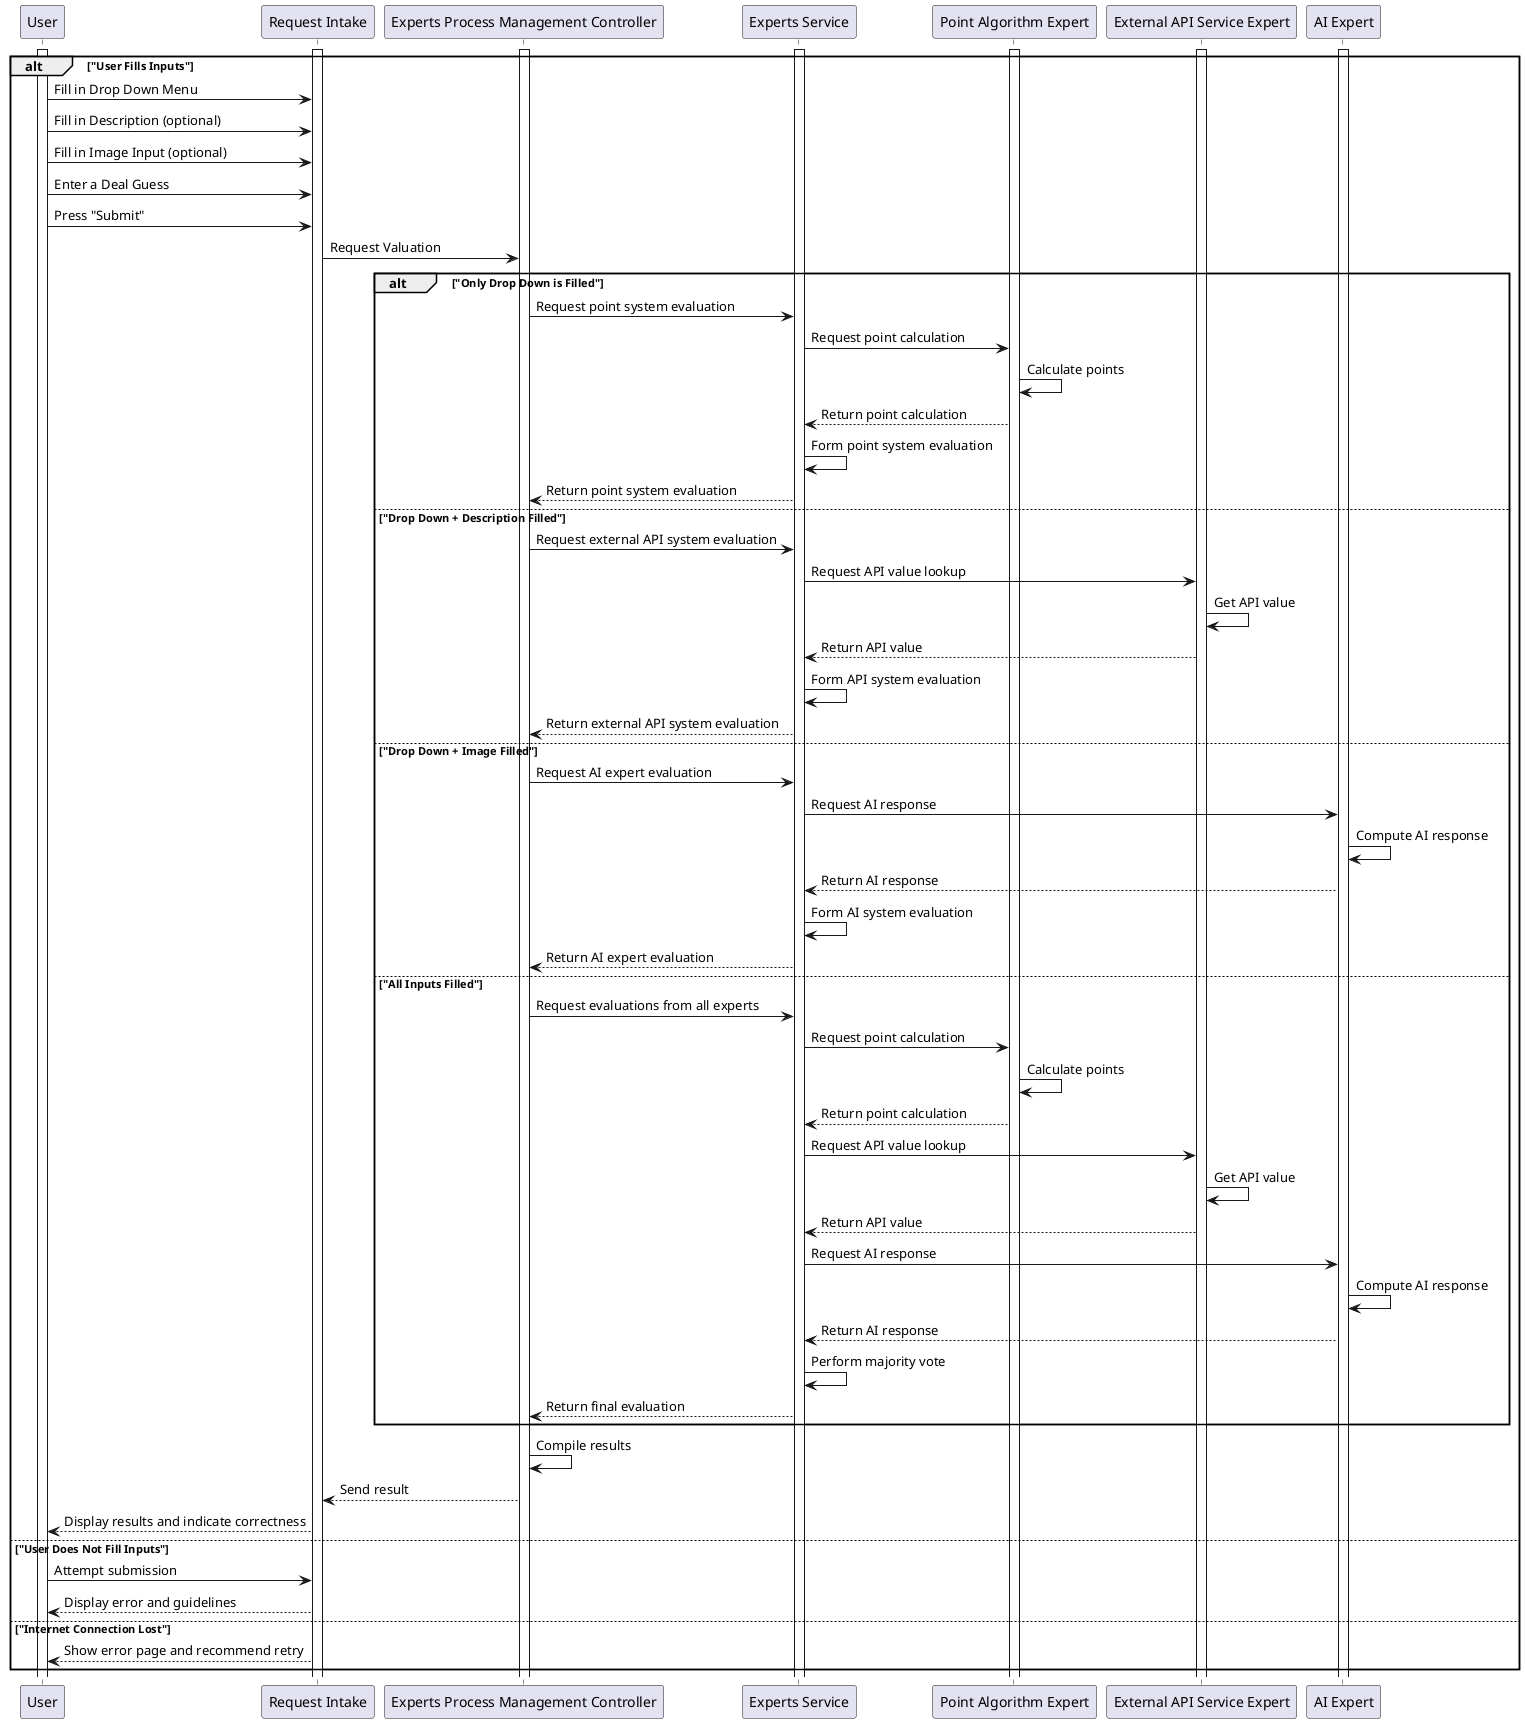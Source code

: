 @startuml request
participant User
participant "Request Intake"
participant "Experts Process Management Controller"
participant "Experts Service"
participant "Point Algorithm Expert"
participant "External API Service Expert"
participant "AI Expert"

activate User
activate "Request Intake"
activate "Experts Process Management Controller"
activate "Experts Service"
activate "Point Algorithm Expert"
activate "External API Service Expert"
activate "AI Expert"

alt "User Fills Inputs"
    User -> "Request Intake": Fill in Drop Down Menu
    User -> "Request Intake": Fill in Description (optional)
    User -> "Request Intake": Fill in Image Input (optional)
    User -> "Request Intake": Enter a Deal Guess
    User -> "Request Intake": Press "Submit"
    "Request Intake" -> "Experts Process Management Controller": Request Valuation

    alt "Only Drop Down is Filled"
        "Experts Process Management Controller" -> "Experts Service": Request point system evaluation
        "Experts Service" -> "Point Algorithm Expert": Request point calculation
        "Point Algorithm Expert" -> "Point Algorithm Expert": Calculate points
        "Experts Service" <-- "Point Algorithm Expert": Return point calculation
        "Experts Service" -> "Experts Service": Form point system evaluation
        "Experts Process Management Controller" <-- "Experts Service": Return point system evaluation
    else "Drop Down + Description Filled"
        "Experts Process Management Controller" -> "Experts Service": Request external API system evaluation
        "Experts Service" -> "External API Service Expert": Request API value lookup
        "External API Service Expert" -> "External API Service Expert": Get API value
        "Experts Service" <-- "External API Service Expert": Return API value
        "Experts Service" -> "Experts Service": Form API system evaluation
        "Experts Process Management Controller" <-- "Experts Service": Return external API system evaluation
    else "Drop Down + Image Filled"
        "Experts Process Management Controller" -> "Experts Service": Request AI expert evaluation
        "Experts Service" -> "AI Expert": Request AI response
        "AI Expert" -> "AI Expert": Compute AI response
        "Experts Service" <-- "AI Expert": Return AI response
        "Experts Service" -> "Experts Service": Form AI system evaluation
        "Experts Process Management Controller" <-- "Experts Service": Return AI expert evaluation
    else "All Inputs Filled"
        "Experts Process Management Controller" -> "Experts Service": Request evaluations from all experts
        "Experts Service" -> "Point Algorithm Expert": Request point calculation
        "Point Algorithm Expert" -> "Point Algorithm Expert": Calculate points
        "Experts Service" <-- "Point Algorithm Expert": Return point calculation

        "Experts Service" -> "External API Service Expert": Request API value lookup
        "External API Service Expert" -> "External API Service Expert": Get API value
        "Experts Service" <-- "External API Service Expert": Return API value

        "Experts Service" -> "AI Expert": Request AI response
        "AI Expert" -> "AI Expert": Compute AI response
        "Experts Service" <-- "AI Expert": Return AI response
        
        "Experts Service" -> "Experts Service": Perform majority vote
        "Experts Process Management Controller" <-- "Experts Service": Return final evaluation
    end
    
    "Experts Process Management Controller" -> "Experts Process Management Controller": Compile results
    "Request Intake" <-- "Experts Process Management Controller": Send result
    User <-- "Request Intake": Display results and indicate correctness
else "User Does Not Fill Inputs"
    User -> "Request Intake": Attempt submission
    User <-- "Request Intake": Display error and guidelines
else "Internet Connection Lost"
    User <-- "Request Intake": Show error page and recommend retry
end

@enduml